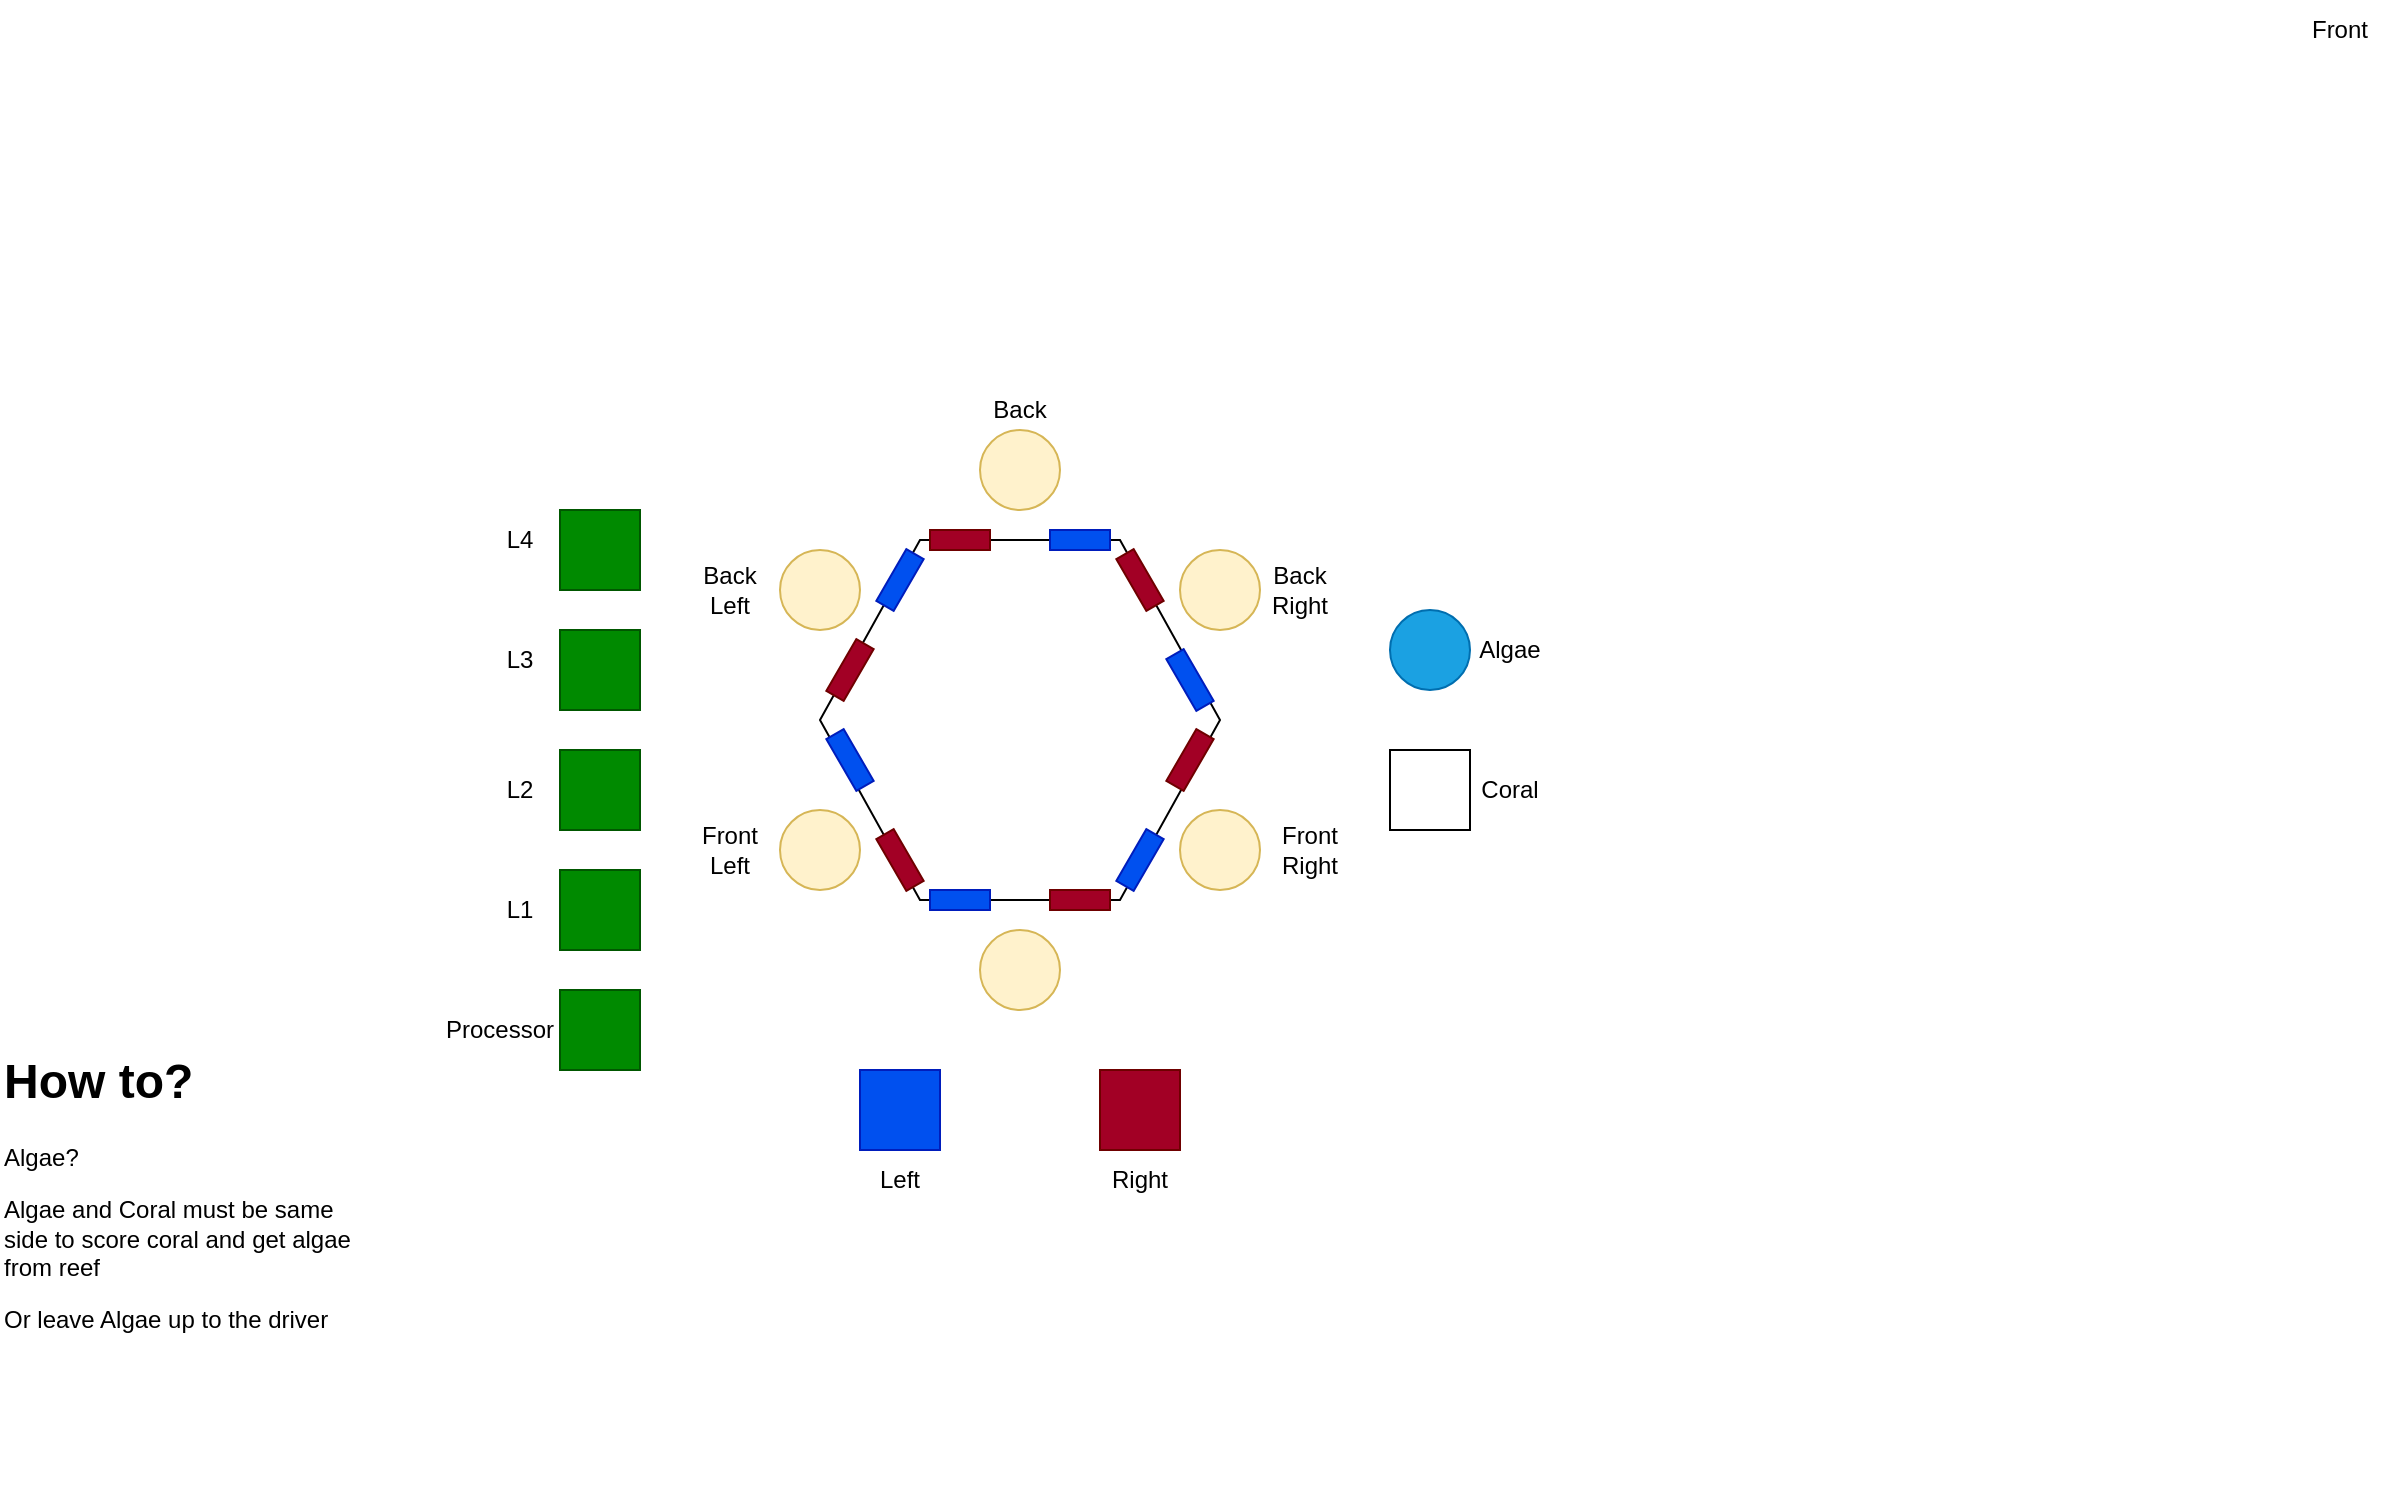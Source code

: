 <mxfile version="26.0.4">
  <diagram name="Page-1" id="7e0a89b8-554c-2b80-1dc8-d5c74ca68de4">
    <mxGraphModel dx="3340" dy="1902" grid="1" gridSize="5" guides="1" tooltips="1" connect="1" arrows="1" fold="1" page="1" pageScale="1" pageWidth="1100" pageHeight="850" background="none" math="0" shadow="0">
      <root>
        <mxCell id="0" />
        <mxCell id="1" parent="0" />
        <mxCell id="TACkRqqkwIsRz9XqD-mi-2" value="" style="shape=hexagon;perimeter=hexagonPerimeter2;whiteSpace=wrap;html=1;fixedSize=1;size=50;" parent="1" vertex="1">
          <mxGeometry x="450" y="335" width="200" height="180" as="geometry" />
        </mxCell>
        <mxCell id="TACkRqqkwIsRz9XqD-mi-3" value="" style="ellipse;whiteSpace=wrap;html=1;aspect=fixed;fillColor=#fff2cc;strokeColor=#d6b656;" parent="1" vertex="1">
          <mxGeometry x="530" y="280" width="40" height="40" as="geometry" />
        </mxCell>
        <mxCell id="TACkRqqkwIsRz9XqD-mi-4" value="" style="ellipse;whiteSpace=wrap;html=1;aspect=fixed;fillColor=#fff2cc;strokeColor=#d6b656;" parent="1" vertex="1">
          <mxGeometry x="530" y="530" width="40" height="40" as="geometry" />
        </mxCell>
        <mxCell id="TACkRqqkwIsRz9XqD-mi-5" value="" style="ellipse;whiteSpace=wrap;html=1;aspect=fixed;fillColor=#fff2cc;strokeColor=#d6b656;" parent="1" vertex="1">
          <mxGeometry x="630" y="340" width="40" height="40" as="geometry" />
        </mxCell>
        <mxCell id="TACkRqqkwIsRz9XqD-mi-6" value="" style="ellipse;whiteSpace=wrap;html=1;aspect=fixed;fillColor=#fff2cc;strokeColor=#d6b656;" parent="1" vertex="1">
          <mxGeometry x="630" y="470" width="40" height="40" as="geometry" />
        </mxCell>
        <mxCell id="TACkRqqkwIsRz9XqD-mi-7" value="" style="ellipse;whiteSpace=wrap;html=1;aspect=fixed;fillColor=#fff2cc;strokeColor=#d6b656;" parent="1" vertex="1">
          <mxGeometry x="430" y="340" width="40" height="40" as="geometry" />
        </mxCell>
        <mxCell id="TACkRqqkwIsRz9XqD-mi-8" value="" style="ellipse;whiteSpace=wrap;html=1;aspect=fixed;fillColor=#fff2cc;strokeColor=#d6b656;" parent="1" vertex="1">
          <mxGeometry x="430" y="470" width="40" height="40" as="geometry" />
        </mxCell>
        <mxCell id="TACkRqqkwIsRz9XqD-mi-9" value="" style="whiteSpace=wrap;html=1;aspect=fixed;fillColor=#0050ef;fontColor=#ffffff;strokeColor=#001DBC;" parent="1" vertex="1">
          <mxGeometry x="470" y="600" width="40" height="40" as="geometry" />
        </mxCell>
        <mxCell id="TACkRqqkwIsRz9XqD-mi-10" value="" style="whiteSpace=wrap;html=1;aspect=fixed;fillColor=#a20025;fontColor=#ffffff;strokeColor=#6F0000;" parent="1" vertex="1">
          <mxGeometry x="590" y="600" width="40" height="40" as="geometry" />
        </mxCell>
        <mxCell id="TACkRqqkwIsRz9XqD-mi-11" value="" style="whiteSpace=wrap;html=1;aspect=fixed;fillColor=#008a00;fontColor=#ffffff;strokeColor=#005700;" parent="1" vertex="1">
          <mxGeometry x="320" y="320" width="40" height="40" as="geometry" />
        </mxCell>
        <mxCell id="TACkRqqkwIsRz9XqD-mi-12" value="" style="whiteSpace=wrap;html=1;aspect=fixed;fillColor=#008a00;fontColor=#ffffff;strokeColor=#005700;" parent="1" vertex="1">
          <mxGeometry x="320" y="380" width="40" height="40" as="geometry" />
        </mxCell>
        <mxCell id="TACkRqqkwIsRz9XqD-mi-13" value="" style="whiteSpace=wrap;html=1;aspect=fixed;fillColor=#008a00;fontColor=#ffffff;strokeColor=#005700;" parent="1" vertex="1">
          <mxGeometry x="320" y="440" width="40" height="40" as="geometry" />
        </mxCell>
        <mxCell id="TACkRqqkwIsRz9XqD-mi-14" value="" style="whiteSpace=wrap;html=1;aspect=fixed;fillColor=#008a00;fontColor=#ffffff;strokeColor=#005700;" parent="1" vertex="1">
          <mxGeometry x="320" y="500" width="40" height="40" as="geometry" />
        </mxCell>
        <mxCell id="TACkRqqkwIsRz9XqD-mi-16" value="" style="rounded=0;whiteSpace=wrap;html=1;rotation=0;fillColor=#a20025;fontColor=#ffffff;strokeColor=#6F0000;" parent="1" vertex="1">
          <mxGeometry x="505" y="330" width="30" height="10" as="geometry" />
        </mxCell>
        <mxCell id="TACkRqqkwIsRz9XqD-mi-17" value="" style="rounded=0;whiteSpace=wrap;html=1;rotation=-180;fillColor=#0050ef;fontColor=#ffffff;strokeColor=#001DBC;" parent="1" vertex="1">
          <mxGeometry x="565" y="330" width="30" height="10" as="geometry" />
        </mxCell>
        <mxCell id="TACkRqqkwIsRz9XqD-mi-18" value="" style="rounded=0;whiteSpace=wrap;html=1;rotation=-240;fillColor=#0050ef;fontColor=#ffffff;strokeColor=#001DBC;" parent="1" vertex="1">
          <mxGeometry x="595" y="490" width="30" height="10" as="geometry" />
        </mxCell>
        <mxCell id="TACkRqqkwIsRz9XqD-mi-19" value="" style="rounded=0;whiteSpace=wrap;html=1;rotation=120;fillColor=#a20025;fontColor=#ffffff;strokeColor=#6F0000;" parent="1" vertex="1">
          <mxGeometry x="620" y="440" width="30" height="10" as="geometry" />
        </mxCell>
        <mxCell id="TACkRqqkwIsRz9XqD-mi-20" value="" style="rounded=0;whiteSpace=wrap;html=1;rotation=0;fillColor=#a20025;fontColor=#ffffff;strokeColor=#6F0000;" parent="1" vertex="1">
          <mxGeometry x="565" y="510" width="30" height="10" as="geometry" />
        </mxCell>
        <mxCell id="TACkRqqkwIsRz9XqD-mi-22" value="" style="rounded=0;whiteSpace=wrap;html=1;rotation=0;fillColor=#0050ef;fontColor=#ffffff;strokeColor=#001DBC;" parent="1" vertex="1">
          <mxGeometry x="505" y="510" width="30" height="10" as="geometry" />
        </mxCell>
        <mxCell id="TACkRqqkwIsRz9XqD-mi-23" value="" style="rounded=0;whiteSpace=wrap;html=1;rotation=60;fillColor=#a20025;fontColor=#ffffff;strokeColor=#6F0000;" parent="1" vertex="1">
          <mxGeometry x="475" y="490" width="30" height="10" as="geometry" />
        </mxCell>
        <mxCell id="TACkRqqkwIsRz9XqD-mi-24" value="" style="rounded=0;whiteSpace=wrap;html=1;rotation=60;fillColor=#0050ef;fontColor=#ffffff;strokeColor=#001DBC;" parent="1" vertex="1">
          <mxGeometry x="450" y="440" width="30" height="10" as="geometry" />
        </mxCell>
        <mxCell id="TACkRqqkwIsRz9XqD-mi-25" value="" style="rounded=0;whiteSpace=wrap;html=1;rotation=-240;fillColor=#0050ef;fontColor=#ffffff;strokeColor=#001DBC;" parent="1" vertex="1">
          <mxGeometry x="475" y="350" width="30" height="10" as="geometry" />
        </mxCell>
        <mxCell id="TACkRqqkwIsRz9XqD-mi-26" value="" style="rounded=0;whiteSpace=wrap;html=1;rotation=-240;fillColor=#a20025;fontColor=#ffffff;strokeColor=#6F0000;" parent="1" vertex="1">
          <mxGeometry x="450" y="395" width="30" height="10" as="geometry" />
        </mxCell>
        <mxCell id="TACkRqqkwIsRz9XqD-mi-27" value="" style="rounded=0;whiteSpace=wrap;html=1;rotation=-120;fillColor=#a20025;fontColor=#ffffff;strokeColor=#6F0000;" parent="1" vertex="1">
          <mxGeometry x="595" y="350" width="30" height="10" as="geometry" />
        </mxCell>
        <mxCell id="TACkRqqkwIsRz9XqD-mi-28" value="" style="rounded=0;whiteSpace=wrap;html=1;rotation=-120;fillColor=#0050ef;fontColor=#ffffff;strokeColor=#001DBC;" parent="1" vertex="1">
          <mxGeometry x="620" y="400" width="30" height="10" as="geometry" />
        </mxCell>
        <mxCell id="TACkRqqkwIsRz9XqD-mi-29" value="Front" style="text;html=1;align=center;verticalAlign=middle;whiteSpace=wrap;rounded=0;" parent="1" vertex="1">
          <mxGeometry x="1180" y="65" width="60" height="30" as="geometry" />
        </mxCell>
        <mxCell id="TACkRqqkwIsRz9XqD-mi-30" value="Back" style="text;html=1;align=center;verticalAlign=middle;whiteSpace=wrap;rounded=0;" parent="1" vertex="1">
          <mxGeometry x="520" y="255" width="60" height="30" as="geometry" />
        </mxCell>
        <mxCell id="TACkRqqkwIsRz9XqD-mi-31" value="Back&lt;div&gt;Right&lt;/div&gt;" style="text;html=1;align=center;verticalAlign=middle;whiteSpace=wrap;rounded=0;" parent="1" vertex="1">
          <mxGeometry x="660" y="345" width="60" height="30" as="geometry" />
        </mxCell>
        <mxCell id="TACkRqqkwIsRz9XqD-mi-32" value="Back&lt;div&gt;Left&lt;/div&gt;" style="text;html=1;align=center;verticalAlign=middle;whiteSpace=wrap;rounded=0;" parent="1" vertex="1">
          <mxGeometry x="375" y="345" width="60" height="30" as="geometry" />
        </mxCell>
        <mxCell id="TACkRqqkwIsRz9XqD-mi-33" value="Front&lt;div&gt;Left&lt;/div&gt;" style="text;html=1;align=center;verticalAlign=middle;whiteSpace=wrap;rounded=0;" parent="1" vertex="1">
          <mxGeometry x="375" y="475" width="60" height="30" as="geometry" />
        </mxCell>
        <mxCell id="TACkRqqkwIsRz9XqD-mi-34" value="Front&lt;div&gt;Right&lt;/div&gt;" style="text;html=1;align=center;verticalAlign=middle;whiteSpace=wrap;rounded=0;" parent="1" vertex="1">
          <mxGeometry x="665" y="475" width="60" height="30" as="geometry" />
        </mxCell>
        <mxCell id="TACkRqqkwIsRz9XqD-mi-35" value="&lt;h1 style=&quot;margin-top: 0px;&quot;&gt;How to?&lt;/h1&gt;&lt;p&gt;Algae?&amp;nbsp;&lt;/p&gt;&lt;p&gt;Algae and Coral must be same side to score coral and get algae from reef&lt;/p&gt;&lt;p&gt;Or leave Algae up to the driver&lt;/p&gt;" style="text;html=1;whiteSpace=wrap;overflow=hidden;rounded=0;" parent="1" vertex="1">
          <mxGeometry x="40" y="585" width="180" height="230" as="geometry" />
        </mxCell>
        <mxCell id="TACkRqqkwIsRz9XqD-mi-36" value="" style="ellipse;whiteSpace=wrap;html=1;aspect=fixed;fillColor=#1ba1e2;strokeColor=#006EAF;fontColor=#ffffff;" parent="1" vertex="1">
          <mxGeometry x="735" y="370" width="40" height="40" as="geometry" />
        </mxCell>
        <mxCell id="TACkRqqkwIsRz9XqD-mi-37" value="" style="whiteSpace=wrap;html=1;aspect=fixed;" parent="1" vertex="1">
          <mxGeometry x="735" y="440" width="40" height="40" as="geometry" />
        </mxCell>
        <mxCell id="TACkRqqkwIsRz9XqD-mi-38" value="Right" style="text;html=1;align=center;verticalAlign=middle;whiteSpace=wrap;rounded=0;" parent="1" vertex="1">
          <mxGeometry x="580" y="640" width="60" height="30" as="geometry" />
        </mxCell>
        <mxCell id="TACkRqqkwIsRz9XqD-mi-39" value="Left" style="text;html=1;align=center;verticalAlign=middle;whiteSpace=wrap;rounded=0;" parent="1" vertex="1">
          <mxGeometry x="460" y="640" width="60" height="30" as="geometry" />
        </mxCell>
        <mxCell id="TACkRqqkwIsRz9XqD-mi-40" value="Algae" style="text;html=1;align=center;verticalAlign=middle;whiteSpace=wrap;rounded=0;" parent="1" vertex="1">
          <mxGeometry x="765" y="375" width="60" height="30" as="geometry" />
        </mxCell>
        <mxCell id="TACkRqqkwIsRz9XqD-mi-41" value="Coral" style="text;html=1;align=center;verticalAlign=middle;whiteSpace=wrap;rounded=0;" parent="1" vertex="1">
          <mxGeometry x="765" y="445" width="60" height="30" as="geometry" />
        </mxCell>
        <mxCell id="TACkRqqkwIsRz9XqD-mi-42" value="L4" style="text;html=1;align=center;verticalAlign=middle;whiteSpace=wrap;rounded=0;" parent="1" vertex="1">
          <mxGeometry x="270" y="320" width="60" height="30" as="geometry" />
        </mxCell>
        <mxCell id="TACkRqqkwIsRz9XqD-mi-43" value="L3" style="text;html=1;align=center;verticalAlign=middle;whiteSpace=wrap;rounded=0;" parent="1" vertex="1">
          <mxGeometry x="270" y="380" width="60" height="30" as="geometry" />
        </mxCell>
        <mxCell id="TACkRqqkwIsRz9XqD-mi-44" value="L2" style="text;html=1;align=center;verticalAlign=middle;whiteSpace=wrap;rounded=0;" parent="1" vertex="1">
          <mxGeometry x="270" y="445" width="60" height="30" as="geometry" />
        </mxCell>
        <mxCell id="TACkRqqkwIsRz9XqD-mi-45" value="L1" style="text;html=1;align=center;verticalAlign=middle;whiteSpace=wrap;rounded=0;" parent="1" vertex="1">
          <mxGeometry x="270" y="505" width="60" height="30" as="geometry" />
        </mxCell>
        <mxCell id="TACkRqqkwIsRz9XqD-mi-46" value="" style="whiteSpace=wrap;html=1;aspect=fixed;fillColor=#008a00;fontColor=#ffffff;strokeColor=#005700;" parent="1" vertex="1">
          <mxGeometry x="320" y="560" width="40" height="40" as="geometry" />
        </mxCell>
        <mxCell id="TACkRqqkwIsRz9XqD-mi-47" value="Processor" style="text;html=1;align=center;verticalAlign=middle;whiteSpace=wrap;rounded=0;" parent="1" vertex="1">
          <mxGeometry x="260" y="565" width="60" height="30" as="geometry" />
        </mxCell>
      </root>
    </mxGraphModel>
  </diagram>
</mxfile>
